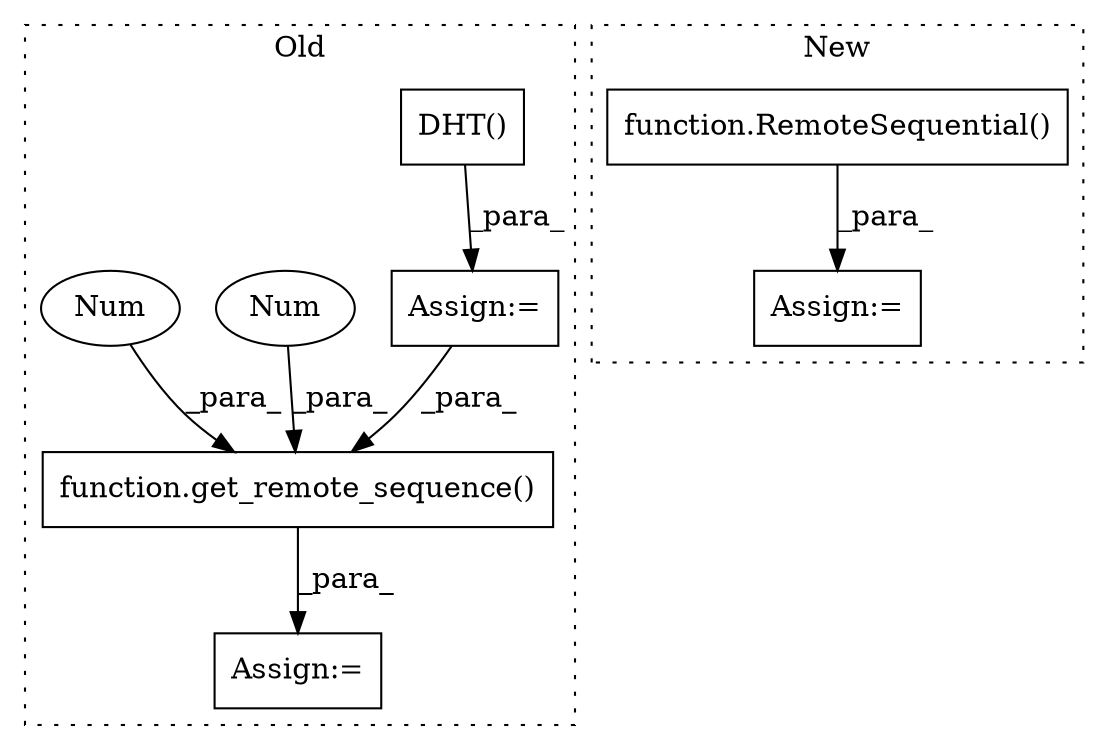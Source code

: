 digraph G {
subgraph cluster0 {
1 [label="DHT()" a="75" s="619" l="71" shape="box"];
3 [label="Assign:=" a="68" s="616" l="3" shape="box"];
5 [label="function.get_remote_sequence()" a="75" s="775,812" l="20,1" shape="box"];
6 [label="Num" a="76" s="803" l="1" shape="ellipse"];
7 [label="Num" a="76" s="800" l="1" shape="ellipse"];
8 [label="Assign:=" a="68" s="772" l="3" shape="box"];
label = "Old";
style="dotted";
}
subgraph cluster1 {
2 [label="function.RemoteSequential()" a="75" s="657,680" l="17,29" shape="box"];
4 [label="Assign:=" a="68" s="654" l="3" shape="box"];
label = "New";
style="dotted";
}
1 -> 3 [label="_para_"];
2 -> 4 [label="_para_"];
3 -> 5 [label="_para_"];
5 -> 8 [label="_para_"];
6 -> 5 [label="_para_"];
7 -> 5 [label="_para_"];
}